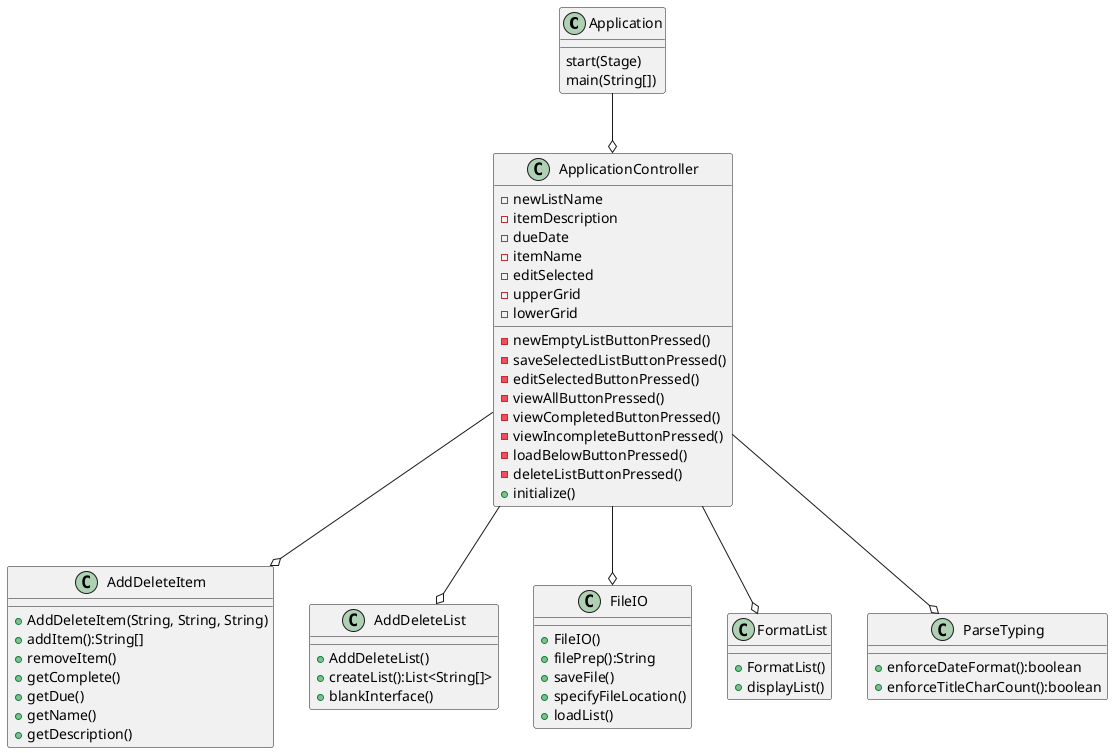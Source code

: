 @startuml
'https://plantuml.com/sequence-diagram
class Application{
    start(Stage)
    main(String[])
}

class ApplicationController{
    -newListName
    -itemDescription
    -dueDate
    -itemName
    -editSelected
    -newEmptyListButtonPressed()
    -saveSelectedListButtonPressed()
    -editSelectedButtonPressed()
    -viewAllButtonPressed()
    -viewCompletedButtonPressed()
    -viewIncompleteButtonPressed()
    -loadBelowButtonPressed()
    -deleteListButtonPressed()
    -upperGrid
    -lowerGrid
    +initialize()
}

Application --o ApplicationController

Class AddDeleteItem{
    +AddDeleteItem(String, String, String)
    +addItem():String[]
    +removeItem()
    +getComplete()
    +getDue()
    +getName()
    +getDescription()
}

ApplicationController --o AddDeleteItem

Class AddDeleteList{
    +AddDeleteList()
    +createList():List<String[]>
    +blankInterface()
}

ApplicationController --o AddDeleteList

Class FileIO{
    +FileIO()
    +filePrep():String
    +saveFile()
    +specifyFileLocation()
    +loadList()
}

ApplicationController --o FileIO

Class FormatList{
    +FormatList()
    +displayList()
}

ApplicationController --o FormatList

Class ParseTyping{
    +enforceDateFormat():boolean
    +enforceTitleCharCount():boolean
}

ApplicationController --o ParseTyping

@enduml